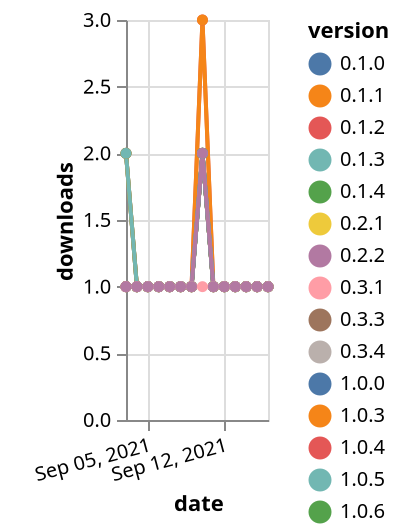 {"$schema": "https://vega.github.io/schema/vega-lite/v5.json", "description": "A simple bar chart with embedded data.", "data": {"values": [{"date": "2021-09-03", "total": 116, "delta": 2, "version": "1.0.4"}, {"date": "2021-09-04", "total": 117, "delta": 1, "version": "1.0.4"}, {"date": "2021-09-05", "total": 118, "delta": 1, "version": "1.0.4"}, {"date": "2021-09-06", "total": 119, "delta": 1, "version": "1.0.4"}, {"date": "2021-09-07", "total": 120, "delta": 1, "version": "1.0.4"}, {"date": "2021-09-08", "total": 121, "delta": 1, "version": "1.0.4"}, {"date": "2021-09-09", "total": 122, "delta": 1, "version": "1.0.4"}, {"date": "2021-09-10", "total": 124, "delta": 2, "version": "1.0.4"}, {"date": "2021-09-11", "total": 125, "delta": 1, "version": "1.0.4"}, {"date": "2021-09-12", "total": 126, "delta": 1, "version": "1.0.4"}, {"date": "2021-09-13", "total": 127, "delta": 1, "version": "1.0.4"}, {"date": "2021-09-14", "total": 128, "delta": 1, "version": "1.0.4"}, {"date": "2021-09-15", "total": 129, "delta": 1, "version": "1.0.4"}, {"date": "2021-09-16", "total": 130, "delta": 1, "version": "1.0.4"}, {"date": "2021-09-03", "total": 117, "delta": 1, "version": "0.3.4"}, {"date": "2021-09-04", "total": 118, "delta": 1, "version": "0.3.4"}, {"date": "2021-09-05", "total": 119, "delta": 1, "version": "0.3.4"}, {"date": "2021-09-06", "total": 120, "delta": 1, "version": "0.3.4"}, {"date": "2021-09-07", "total": 121, "delta": 1, "version": "0.3.4"}, {"date": "2021-09-08", "total": 122, "delta": 1, "version": "0.3.4"}, {"date": "2021-09-09", "total": 123, "delta": 1, "version": "0.3.4"}, {"date": "2021-09-10", "total": 125, "delta": 2, "version": "0.3.4"}, {"date": "2021-09-11", "total": 126, "delta": 1, "version": "0.3.4"}, {"date": "2021-09-12", "total": 127, "delta": 1, "version": "0.3.4"}, {"date": "2021-09-13", "total": 128, "delta": 1, "version": "0.3.4"}, {"date": "2021-09-14", "total": 129, "delta": 1, "version": "0.3.4"}, {"date": "2021-09-15", "total": 130, "delta": 1, "version": "0.3.4"}, {"date": "2021-09-16", "total": 131, "delta": 1, "version": "0.3.4"}, {"date": "2021-09-03", "total": 126, "delta": 2, "version": "0.1.3"}, {"date": "2021-09-04", "total": 127, "delta": 1, "version": "0.1.3"}, {"date": "2021-09-05", "total": 128, "delta": 1, "version": "0.1.3"}, {"date": "2021-09-06", "total": 129, "delta": 1, "version": "0.1.3"}, {"date": "2021-09-07", "total": 130, "delta": 1, "version": "0.1.3"}, {"date": "2021-09-08", "total": 131, "delta": 1, "version": "0.1.3"}, {"date": "2021-09-09", "total": 132, "delta": 1, "version": "0.1.3"}, {"date": "2021-09-10", "total": 134, "delta": 2, "version": "0.1.3"}, {"date": "2021-09-11", "total": 135, "delta": 1, "version": "0.1.3"}, {"date": "2021-09-12", "total": 136, "delta": 1, "version": "0.1.3"}, {"date": "2021-09-13", "total": 137, "delta": 1, "version": "0.1.3"}, {"date": "2021-09-14", "total": 138, "delta": 1, "version": "0.1.3"}, {"date": "2021-09-15", "total": 139, "delta": 1, "version": "0.1.3"}, {"date": "2021-09-16", "total": 140, "delta": 1, "version": "0.1.3"}, {"date": "2021-09-03", "total": 145, "delta": 1, "version": "0.1.2"}, {"date": "2021-09-04", "total": 146, "delta": 1, "version": "0.1.2"}, {"date": "2021-09-05", "total": 147, "delta": 1, "version": "0.1.2"}, {"date": "2021-09-06", "total": 148, "delta": 1, "version": "0.1.2"}, {"date": "2021-09-07", "total": 149, "delta": 1, "version": "0.1.2"}, {"date": "2021-09-08", "total": 150, "delta": 1, "version": "0.1.2"}, {"date": "2021-09-09", "total": 151, "delta": 1, "version": "0.1.2"}, {"date": "2021-09-10", "total": 154, "delta": 3, "version": "0.1.2"}, {"date": "2021-09-11", "total": 155, "delta": 1, "version": "0.1.2"}, {"date": "2021-09-12", "total": 156, "delta": 1, "version": "0.1.2"}, {"date": "2021-09-13", "total": 157, "delta": 1, "version": "0.1.2"}, {"date": "2021-09-14", "total": 158, "delta": 1, "version": "0.1.2"}, {"date": "2021-09-15", "total": 159, "delta": 1, "version": "0.1.2"}, {"date": "2021-09-16", "total": 160, "delta": 1, "version": "0.1.2"}, {"date": "2021-09-03", "total": 123, "delta": 1, "version": "0.2.1"}, {"date": "2021-09-04", "total": 124, "delta": 1, "version": "0.2.1"}, {"date": "2021-09-05", "total": 125, "delta": 1, "version": "0.2.1"}, {"date": "2021-09-06", "total": 126, "delta": 1, "version": "0.2.1"}, {"date": "2021-09-07", "total": 127, "delta": 1, "version": "0.2.1"}, {"date": "2021-09-08", "total": 128, "delta": 1, "version": "0.2.1"}, {"date": "2021-09-09", "total": 129, "delta": 1, "version": "0.2.1"}, {"date": "2021-09-10", "total": 131, "delta": 2, "version": "0.2.1"}, {"date": "2021-09-11", "total": 132, "delta": 1, "version": "0.2.1"}, {"date": "2021-09-12", "total": 133, "delta": 1, "version": "0.2.1"}, {"date": "2021-09-13", "total": 134, "delta": 1, "version": "0.2.1"}, {"date": "2021-09-14", "total": 135, "delta": 1, "version": "0.2.1"}, {"date": "2021-09-15", "total": 136, "delta": 1, "version": "0.2.1"}, {"date": "2021-09-16", "total": 137, "delta": 1, "version": "0.2.1"}, {"date": "2021-09-03", "total": 124, "delta": 1, "version": "0.1.4"}, {"date": "2021-09-04", "total": 125, "delta": 1, "version": "0.1.4"}, {"date": "2021-09-05", "total": 126, "delta": 1, "version": "0.1.4"}, {"date": "2021-09-06", "total": 127, "delta": 1, "version": "0.1.4"}, {"date": "2021-09-07", "total": 128, "delta": 1, "version": "0.1.4"}, {"date": "2021-09-08", "total": 129, "delta": 1, "version": "0.1.4"}, {"date": "2021-09-09", "total": 130, "delta": 1, "version": "0.1.4"}, {"date": "2021-09-10", "total": 132, "delta": 2, "version": "0.1.4"}, {"date": "2021-09-11", "total": 133, "delta": 1, "version": "0.1.4"}, {"date": "2021-09-12", "total": 134, "delta": 1, "version": "0.1.4"}, {"date": "2021-09-13", "total": 135, "delta": 1, "version": "0.1.4"}, {"date": "2021-09-14", "total": 136, "delta": 1, "version": "0.1.4"}, {"date": "2021-09-15", "total": 137, "delta": 1, "version": "0.1.4"}, {"date": "2021-09-16", "total": 138, "delta": 1, "version": "0.1.4"}, {"date": "2021-09-03", "total": 119, "delta": 1, "version": "1.0.0"}, {"date": "2021-09-04", "total": 120, "delta": 1, "version": "1.0.0"}, {"date": "2021-09-05", "total": 121, "delta": 1, "version": "1.0.0"}, {"date": "2021-09-06", "total": 122, "delta": 1, "version": "1.0.0"}, {"date": "2021-09-07", "total": 123, "delta": 1, "version": "1.0.0"}, {"date": "2021-09-08", "total": 124, "delta": 1, "version": "1.0.0"}, {"date": "2021-09-09", "total": 125, "delta": 1, "version": "1.0.0"}, {"date": "2021-09-10", "total": 127, "delta": 2, "version": "1.0.0"}, {"date": "2021-09-11", "total": 128, "delta": 1, "version": "1.0.0"}, {"date": "2021-09-12", "total": 129, "delta": 1, "version": "1.0.0"}, {"date": "2021-09-13", "total": 130, "delta": 1, "version": "1.0.0"}, {"date": "2021-09-14", "total": 131, "delta": 1, "version": "1.0.0"}, {"date": "2021-09-15", "total": 132, "delta": 1, "version": "1.0.0"}, {"date": "2021-09-16", "total": 133, "delta": 1, "version": "1.0.0"}, {"date": "2021-09-03", "total": 115, "delta": 1, "version": "0.3.3"}, {"date": "2021-09-04", "total": 116, "delta": 1, "version": "0.3.3"}, {"date": "2021-09-05", "total": 117, "delta": 1, "version": "0.3.3"}, {"date": "2021-09-06", "total": 118, "delta": 1, "version": "0.3.3"}, {"date": "2021-09-07", "total": 119, "delta": 1, "version": "0.3.3"}, {"date": "2021-09-08", "total": 120, "delta": 1, "version": "0.3.3"}, {"date": "2021-09-09", "total": 121, "delta": 1, "version": "0.3.3"}, {"date": "2021-09-10", "total": 123, "delta": 2, "version": "0.3.3"}, {"date": "2021-09-11", "total": 124, "delta": 1, "version": "0.3.3"}, {"date": "2021-09-12", "total": 125, "delta": 1, "version": "0.3.3"}, {"date": "2021-09-13", "total": 126, "delta": 1, "version": "0.3.3"}, {"date": "2021-09-14", "total": 127, "delta": 1, "version": "0.3.3"}, {"date": "2021-09-15", "total": 128, "delta": 1, "version": "0.3.3"}, {"date": "2021-09-16", "total": 129, "delta": 1, "version": "0.3.3"}, {"date": "2021-09-03", "total": 153, "delta": 1, "version": "0.1.1"}, {"date": "2021-09-04", "total": 154, "delta": 1, "version": "0.1.1"}, {"date": "2021-09-05", "total": 155, "delta": 1, "version": "0.1.1"}, {"date": "2021-09-06", "total": 156, "delta": 1, "version": "0.1.1"}, {"date": "2021-09-07", "total": 157, "delta": 1, "version": "0.1.1"}, {"date": "2021-09-08", "total": 158, "delta": 1, "version": "0.1.1"}, {"date": "2021-09-09", "total": 159, "delta": 1, "version": "0.1.1"}, {"date": "2021-09-10", "total": 162, "delta": 3, "version": "0.1.1"}, {"date": "2021-09-11", "total": 163, "delta": 1, "version": "0.1.1"}, {"date": "2021-09-12", "total": 164, "delta": 1, "version": "0.1.1"}, {"date": "2021-09-13", "total": 165, "delta": 1, "version": "0.1.1"}, {"date": "2021-09-14", "total": 166, "delta": 1, "version": "0.1.1"}, {"date": "2021-09-15", "total": 167, "delta": 1, "version": "0.1.1"}, {"date": "2021-09-16", "total": 168, "delta": 1, "version": "0.1.1"}, {"date": "2021-09-03", "total": 118, "delta": 2, "version": "1.0.6"}, {"date": "2021-09-04", "total": 119, "delta": 1, "version": "1.0.6"}, {"date": "2021-09-05", "total": 120, "delta": 1, "version": "1.0.6"}, {"date": "2021-09-06", "total": 121, "delta": 1, "version": "1.0.6"}, {"date": "2021-09-07", "total": 122, "delta": 1, "version": "1.0.6"}, {"date": "2021-09-08", "total": 123, "delta": 1, "version": "1.0.6"}, {"date": "2021-09-09", "total": 124, "delta": 1, "version": "1.0.6"}, {"date": "2021-09-10", "total": 126, "delta": 2, "version": "1.0.6"}, {"date": "2021-09-11", "total": 127, "delta": 1, "version": "1.0.6"}, {"date": "2021-09-12", "total": 128, "delta": 1, "version": "1.0.6"}, {"date": "2021-09-13", "total": 129, "delta": 1, "version": "1.0.6"}, {"date": "2021-09-14", "total": 130, "delta": 1, "version": "1.0.6"}, {"date": "2021-09-15", "total": 131, "delta": 1, "version": "1.0.6"}, {"date": "2021-09-16", "total": 132, "delta": 1, "version": "1.0.6"}, {"date": "2021-09-03", "total": 109, "delta": 2, "version": "1.0.3"}, {"date": "2021-09-04", "total": 110, "delta": 1, "version": "1.0.3"}, {"date": "2021-09-05", "total": 111, "delta": 1, "version": "1.0.3"}, {"date": "2021-09-06", "total": 112, "delta": 1, "version": "1.0.3"}, {"date": "2021-09-07", "total": 113, "delta": 1, "version": "1.0.3"}, {"date": "2021-09-08", "total": 114, "delta": 1, "version": "1.0.3"}, {"date": "2021-09-09", "total": 115, "delta": 1, "version": "1.0.3"}, {"date": "2021-09-10", "total": 117, "delta": 2, "version": "1.0.3"}, {"date": "2021-09-11", "total": 118, "delta": 1, "version": "1.0.3"}, {"date": "2021-09-12", "total": 119, "delta": 1, "version": "1.0.3"}, {"date": "2021-09-13", "total": 120, "delta": 1, "version": "1.0.3"}, {"date": "2021-09-14", "total": 121, "delta": 1, "version": "1.0.3"}, {"date": "2021-09-15", "total": 122, "delta": 1, "version": "1.0.3"}, {"date": "2021-09-16", "total": 123, "delta": 1, "version": "1.0.3"}, {"date": "2021-09-03", "total": 120, "delta": 1, "version": "0.1.0"}, {"date": "2021-09-04", "total": 121, "delta": 1, "version": "0.1.0"}, {"date": "2021-09-05", "total": 122, "delta": 1, "version": "0.1.0"}, {"date": "2021-09-06", "total": 123, "delta": 1, "version": "0.1.0"}, {"date": "2021-09-07", "total": 124, "delta": 1, "version": "0.1.0"}, {"date": "2021-09-08", "total": 125, "delta": 1, "version": "0.1.0"}, {"date": "2021-09-09", "total": 126, "delta": 1, "version": "0.1.0"}, {"date": "2021-09-10", "total": 128, "delta": 2, "version": "0.1.0"}, {"date": "2021-09-11", "total": 129, "delta": 1, "version": "0.1.0"}, {"date": "2021-09-12", "total": 130, "delta": 1, "version": "0.1.0"}, {"date": "2021-09-13", "total": 131, "delta": 1, "version": "0.1.0"}, {"date": "2021-09-14", "total": 132, "delta": 1, "version": "0.1.0"}, {"date": "2021-09-15", "total": 133, "delta": 1, "version": "0.1.0"}, {"date": "2021-09-16", "total": 134, "delta": 1, "version": "0.1.0"}, {"date": "2021-09-03", "total": 105, "delta": 2, "version": "1.0.5"}, {"date": "2021-09-04", "total": 106, "delta": 1, "version": "1.0.5"}, {"date": "2021-09-05", "total": 107, "delta": 1, "version": "1.0.5"}, {"date": "2021-09-06", "total": 108, "delta": 1, "version": "1.0.5"}, {"date": "2021-09-07", "total": 109, "delta": 1, "version": "1.0.5"}, {"date": "2021-09-08", "total": 110, "delta": 1, "version": "1.0.5"}, {"date": "2021-09-09", "total": 111, "delta": 1, "version": "1.0.5"}, {"date": "2021-09-10", "total": 113, "delta": 2, "version": "1.0.5"}, {"date": "2021-09-11", "total": 114, "delta": 1, "version": "1.0.5"}, {"date": "2021-09-12", "total": 115, "delta": 1, "version": "1.0.5"}, {"date": "2021-09-13", "total": 116, "delta": 1, "version": "1.0.5"}, {"date": "2021-09-14", "total": 117, "delta": 1, "version": "1.0.5"}, {"date": "2021-09-15", "total": 118, "delta": 1, "version": "1.0.5"}, {"date": "2021-09-16", "total": 119, "delta": 1, "version": "1.0.5"}, {"date": "2021-09-03", "total": 118, "delta": 1, "version": "0.3.1"}, {"date": "2021-09-04", "total": 119, "delta": 1, "version": "0.3.1"}, {"date": "2021-09-05", "total": 120, "delta": 1, "version": "0.3.1"}, {"date": "2021-09-06", "total": 121, "delta": 1, "version": "0.3.1"}, {"date": "2021-09-07", "total": 122, "delta": 1, "version": "0.3.1"}, {"date": "2021-09-08", "total": 123, "delta": 1, "version": "0.3.1"}, {"date": "2021-09-09", "total": 124, "delta": 1, "version": "0.3.1"}, {"date": "2021-09-10", "total": 125, "delta": 1, "version": "0.3.1"}, {"date": "2021-09-11", "total": 126, "delta": 1, "version": "0.3.1"}, {"date": "2021-09-12", "total": 127, "delta": 1, "version": "0.3.1"}, {"date": "2021-09-13", "total": 128, "delta": 1, "version": "0.3.1"}, {"date": "2021-09-14", "total": 129, "delta": 1, "version": "0.3.1"}, {"date": "2021-09-15", "total": 130, "delta": 1, "version": "0.3.1"}, {"date": "2021-09-16", "total": 131, "delta": 1, "version": "0.3.1"}, {"date": "2021-09-03", "total": 120, "delta": 1, "version": "0.2.2"}, {"date": "2021-09-04", "total": 121, "delta": 1, "version": "0.2.2"}, {"date": "2021-09-05", "total": 122, "delta": 1, "version": "0.2.2"}, {"date": "2021-09-06", "total": 123, "delta": 1, "version": "0.2.2"}, {"date": "2021-09-07", "total": 124, "delta": 1, "version": "0.2.2"}, {"date": "2021-09-08", "total": 125, "delta": 1, "version": "0.2.2"}, {"date": "2021-09-09", "total": 126, "delta": 1, "version": "0.2.2"}, {"date": "2021-09-10", "total": 128, "delta": 2, "version": "0.2.2"}, {"date": "2021-09-11", "total": 129, "delta": 1, "version": "0.2.2"}, {"date": "2021-09-12", "total": 130, "delta": 1, "version": "0.2.2"}, {"date": "2021-09-13", "total": 131, "delta": 1, "version": "0.2.2"}, {"date": "2021-09-14", "total": 132, "delta": 1, "version": "0.2.2"}, {"date": "2021-09-15", "total": 133, "delta": 1, "version": "0.2.2"}, {"date": "2021-09-16", "total": 134, "delta": 1, "version": "0.2.2"}]}, "width": "container", "mark": {"type": "line", "point": {"filled": true}}, "encoding": {"x": {"field": "date", "type": "temporal", "timeUnit": "yearmonthdate", "title": "date", "axis": {"labelAngle": -15}}, "y": {"field": "delta", "type": "quantitative", "title": "downloads"}, "color": {"field": "version", "type": "nominal"}, "tooltip": {"field": "delta"}}}